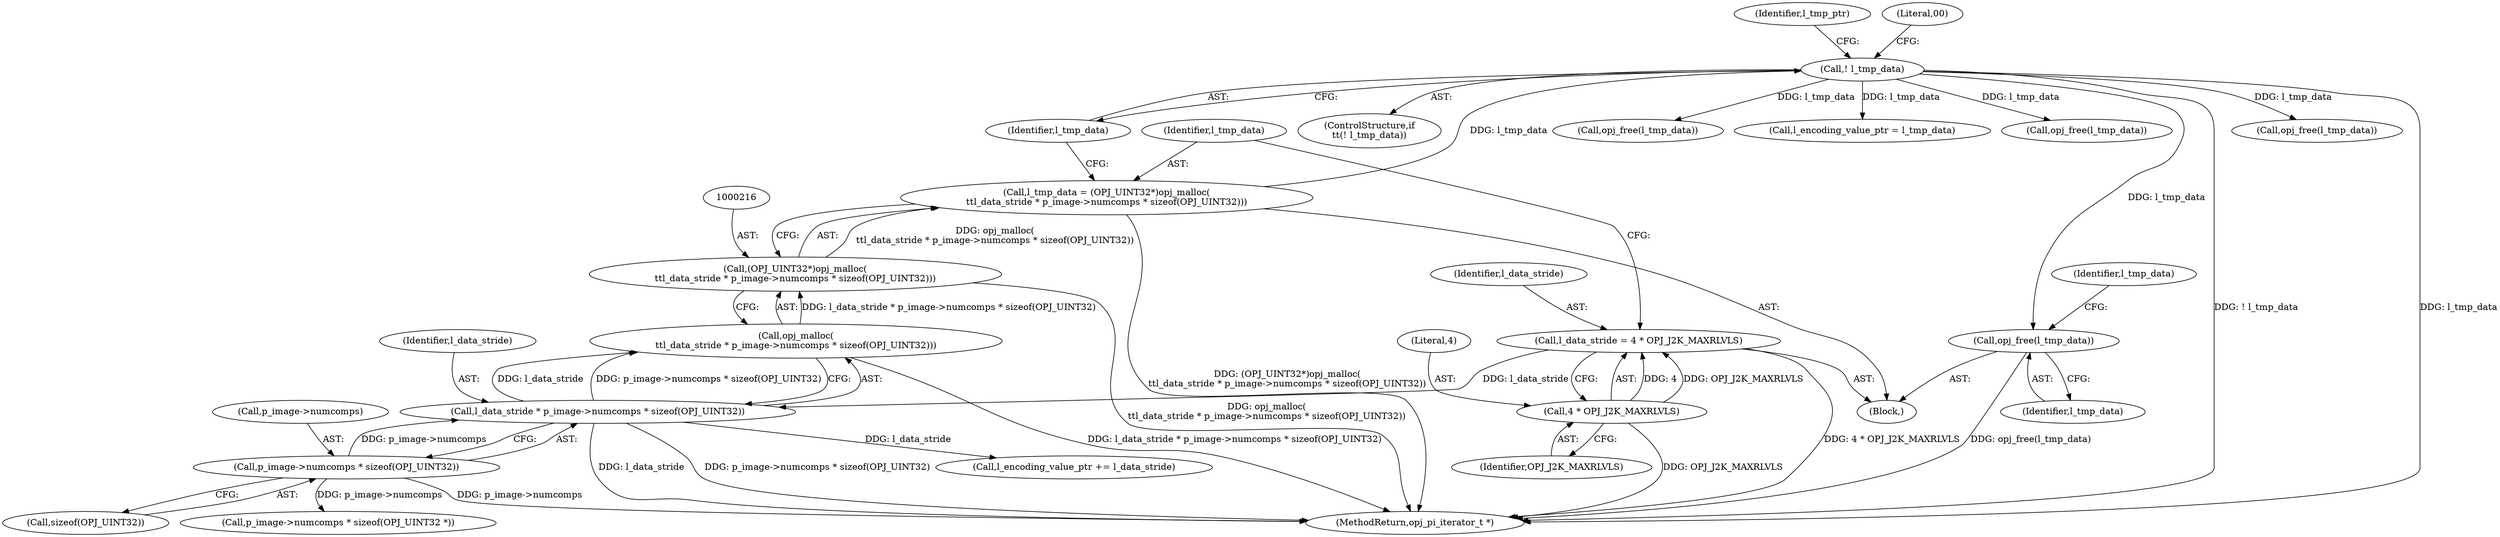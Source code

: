 digraph "0_openjpeg_ef01f18dfc6780b776d0674ed3e7415c6ef54d24@API" {
"1000686" [label="(Call,opj_free(l_tmp_data))"];
"1000227" [label="(Call,! l_tmp_data)"];
"1000213" [label="(Call,l_tmp_data = (OPJ_UINT32*)opj_malloc(\n\t\tl_data_stride * p_image->numcomps * sizeof(OPJ_UINT32)))"];
"1000215" [label="(Call,(OPJ_UINT32*)opj_malloc(\n\t\tl_data_stride * p_image->numcomps * sizeof(OPJ_UINT32)))"];
"1000217" [label="(Call,opj_malloc(\n\t\tl_data_stride * p_image->numcomps * sizeof(OPJ_UINT32)))"];
"1000218" [label="(Call,l_data_stride * p_image->numcomps * sizeof(OPJ_UINT32))"];
"1000208" [label="(Call,l_data_stride = 4 * OPJ_J2K_MAXRLVLS)"];
"1000210" [label="(Call,4 * OPJ_J2K_MAXRLVLS)"];
"1000220" [label="(Call,p_image->numcomps * sizeof(OPJ_UINT32))"];
"1000226" [label="(ControlStructure,if\n\t\t(! l_tmp_data))"];
"1000228" [label="(Identifier,l_tmp_data)"];
"1000237" [label="(Call,p_image->numcomps * sizeof(OPJ_UINT32 *))"];
"1000687" [label="(Identifier,l_tmp_data)"];
"1000227" [label="(Call,! l_tmp_data)"];
"1000261" [label="(Call,opj_free(l_tmp_data))"];
"1000267" [label="(Call,l_encoding_value_ptr = l_tmp_data)"];
"1000374" [label="(Call,opj_free(l_tmp_data))"];
"1000233" [label="(Identifier,l_tmp_ptr)"];
"1000219" [label="(Identifier,l_data_stride)"];
"1000209" [label="(Identifier,l_data_stride)"];
"1000715" [label="(MethodReturn,opj_pi_iterator_t *)"];
"1000221" [label="(Call,p_image->numcomps)"];
"1000287" [label="(Call,l_encoding_value_ptr += l_data_stride)"];
"1000211" [label="(Literal,4)"];
"1000220" [label="(Call,p_image->numcomps * sizeof(OPJ_UINT32))"];
"1000689" [label="(Identifier,l_tmp_data)"];
"1000231" [label="(Literal,00)"];
"1000214" [label="(Identifier,l_tmp_data)"];
"1000212" [label="(Identifier,OPJ_J2K_MAXRLVLS)"];
"1000127" [label="(Block,)"];
"1000247" [label="(Call,opj_free(l_tmp_data))"];
"1000217" [label="(Call,opj_malloc(\n\t\tl_data_stride * p_image->numcomps * sizeof(OPJ_UINT32)))"];
"1000224" [label="(Call,sizeof(OPJ_UINT32))"];
"1000686" [label="(Call,opj_free(l_tmp_data))"];
"1000208" [label="(Call,l_data_stride = 4 * OPJ_J2K_MAXRLVLS)"];
"1000218" [label="(Call,l_data_stride * p_image->numcomps * sizeof(OPJ_UINT32))"];
"1000213" [label="(Call,l_tmp_data = (OPJ_UINT32*)opj_malloc(\n\t\tl_data_stride * p_image->numcomps * sizeof(OPJ_UINT32)))"];
"1000210" [label="(Call,4 * OPJ_J2K_MAXRLVLS)"];
"1000215" [label="(Call,(OPJ_UINT32*)opj_malloc(\n\t\tl_data_stride * p_image->numcomps * sizeof(OPJ_UINT32)))"];
"1000686" -> "1000127"  [label="AST: "];
"1000686" -> "1000687"  [label="CFG: "];
"1000687" -> "1000686"  [label="AST: "];
"1000689" -> "1000686"  [label="CFG: "];
"1000686" -> "1000715"  [label="DDG: opj_free(l_tmp_data)"];
"1000227" -> "1000686"  [label="DDG: l_tmp_data"];
"1000227" -> "1000226"  [label="AST: "];
"1000227" -> "1000228"  [label="CFG: "];
"1000228" -> "1000227"  [label="AST: "];
"1000231" -> "1000227"  [label="CFG: "];
"1000233" -> "1000227"  [label="CFG: "];
"1000227" -> "1000715"  [label="DDG: ! l_tmp_data"];
"1000227" -> "1000715"  [label="DDG: l_tmp_data"];
"1000213" -> "1000227"  [label="DDG: l_tmp_data"];
"1000227" -> "1000247"  [label="DDG: l_tmp_data"];
"1000227" -> "1000261"  [label="DDG: l_tmp_data"];
"1000227" -> "1000267"  [label="DDG: l_tmp_data"];
"1000227" -> "1000374"  [label="DDG: l_tmp_data"];
"1000213" -> "1000127"  [label="AST: "];
"1000213" -> "1000215"  [label="CFG: "];
"1000214" -> "1000213"  [label="AST: "];
"1000215" -> "1000213"  [label="AST: "];
"1000228" -> "1000213"  [label="CFG: "];
"1000213" -> "1000715"  [label="DDG: (OPJ_UINT32*)opj_malloc(\n\t\tl_data_stride * p_image->numcomps * sizeof(OPJ_UINT32))"];
"1000215" -> "1000213"  [label="DDG: opj_malloc(\n\t\tl_data_stride * p_image->numcomps * sizeof(OPJ_UINT32))"];
"1000215" -> "1000217"  [label="CFG: "];
"1000216" -> "1000215"  [label="AST: "];
"1000217" -> "1000215"  [label="AST: "];
"1000215" -> "1000715"  [label="DDG: opj_malloc(\n\t\tl_data_stride * p_image->numcomps * sizeof(OPJ_UINT32))"];
"1000217" -> "1000215"  [label="DDG: l_data_stride * p_image->numcomps * sizeof(OPJ_UINT32)"];
"1000217" -> "1000218"  [label="CFG: "];
"1000218" -> "1000217"  [label="AST: "];
"1000217" -> "1000715"  [label="DDG: l_data_stride * p_image->numcomps * sizeof(OPJ_UINT32)"];
"1000218" -> "1000217"  [label="DDG: l_data_stride"];
"1000218" -> "1000217"  [label="DDG: p_image->numcomps * sizeof(OPJ_UINT32)"];
"1000218" -> "1000220"  [label="CFG: "];
"1000219" -> "1000218"  [label="AST: "];
"1000220" -> "1000218"  [label="AST: "];
"1000218" -> "1000715"  [label="DDG: l_data_stride"];
"1000218" -> "1000715"  [label="DDG: p_image->numcomps * sizeof(OPJ_UINT32)"];
"1000208" -> "1000218"  [label="DDG: l_data_stride"];
"1000220" -> "1000218"  [label="DDG: p_image->numcomps"];
"1000218" -> "1000287"  [label="DDG: l_data_stride"];
"1000208" -> "1000127"  [label="AST: "];
"1000208" -> "1000210"  [label="CFG: "];
"1000209" -> "1000208"  [label="AST: "];
"1000210" -> "1000208"  [label="AST: "];
"1000214" -> "1000208"  [label="CFG: "];
"1000208" -> "1000715"  [label="DDG: 4 * OPJ_J2K_MAXRLVLS"];
"1000210" -> "1000208"  [label="DDG: 4"];
"1000210" -> "1000208"  [label="DDG: OPJ_J2K_MAXRLVLS"];
"1000210" -> "1000212"  [label="CFG: "];
"1000211" -> "1000210"  [label="AST: "];
"1000212" -> "1000210"  [label="AST: "];
"1000210" -> "1000715"  [label="DDG: OPJ_J2K_MAXRLVLS"];
"1000220" -> "1000224"  [label="CFG: "];
"1000221" -> "1000220"  [label="AST: "];
"1000224" -> "1000220"  [label="AST: "];
"1000220" -> "1000715"  [label="DDG: p_image->numcomps"];
"1000220" -> "1000237"  [label="DDG: p_image->numcomps"];
}
